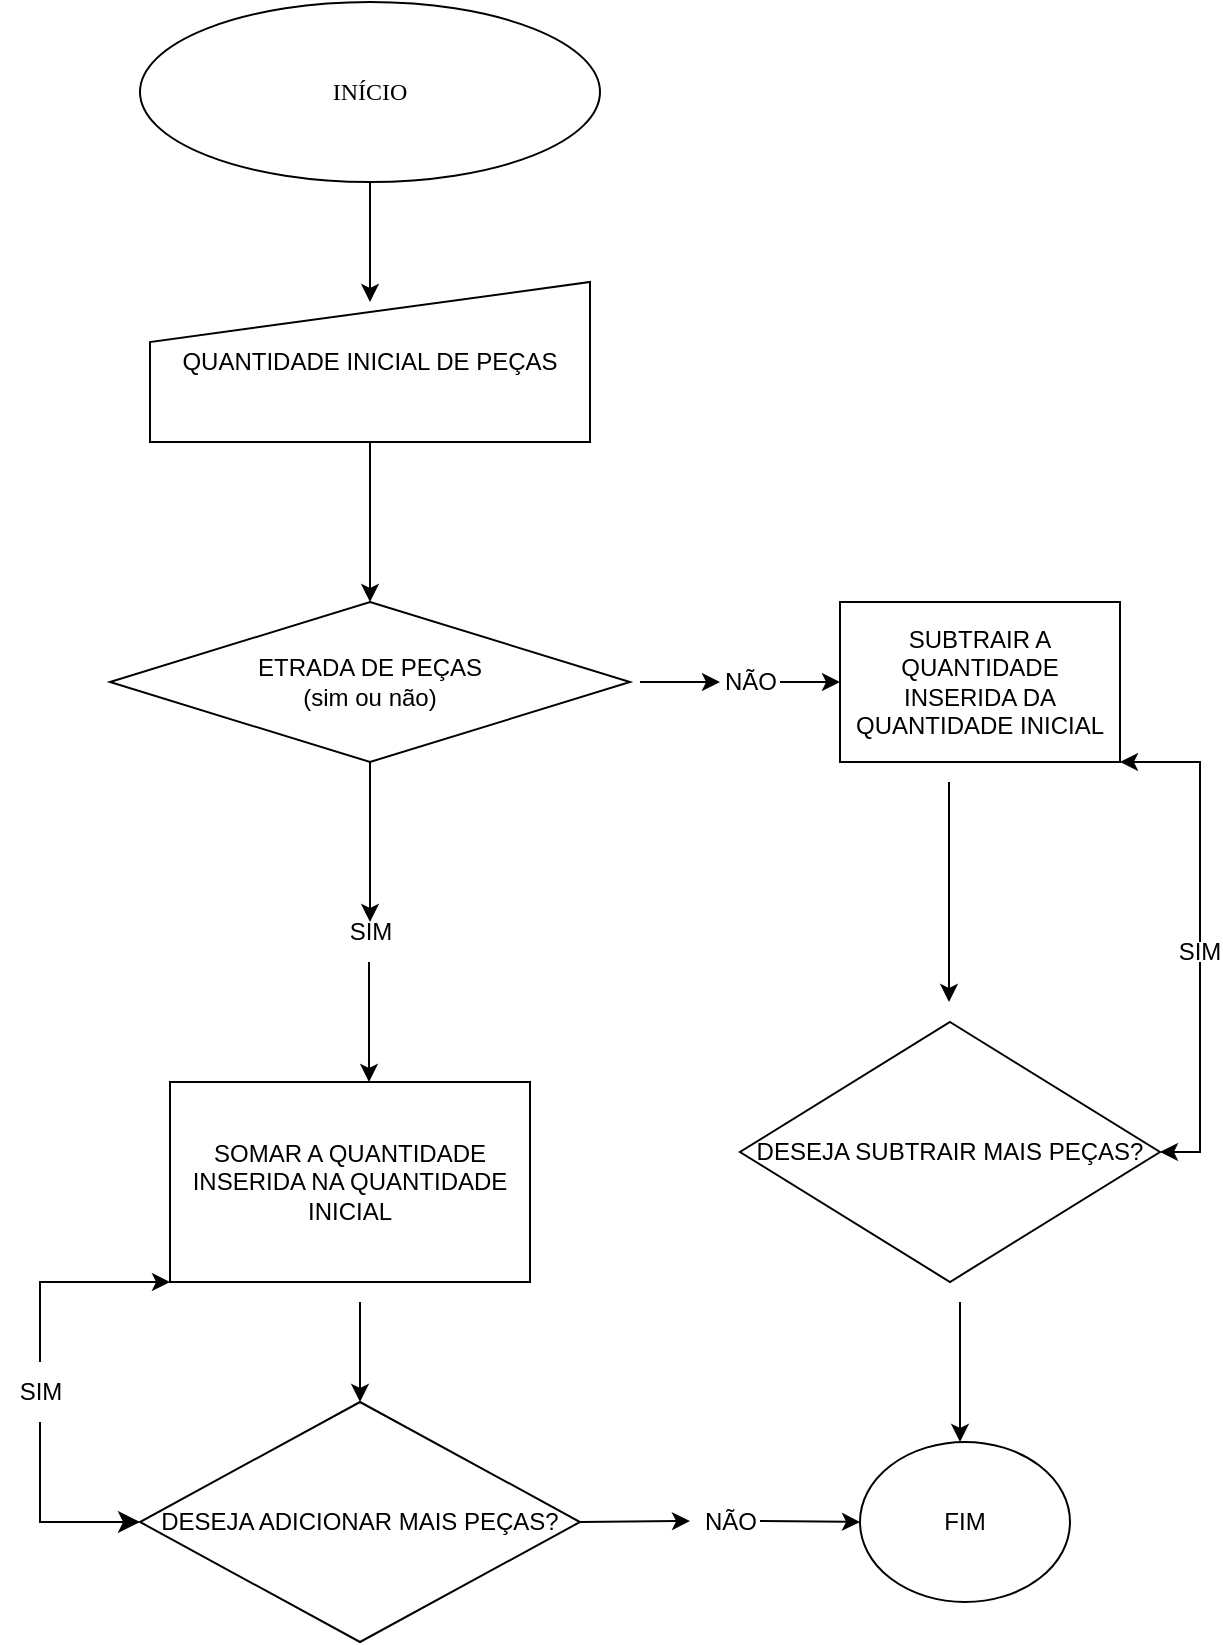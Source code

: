 <mxfile version="21.1.5" type="github">
  <diagram name="Página-1" id="MouZCdv_fQstmHeJiZAE">
    <mxGraphModel dx="880" dy="484" grid="1" gridSize="10" guides="1" tooltips="1" connect="1" arrows="1" fold="1" page="1" pageScale="1" pageWidth="827" pageHeight="1169" math="0" shadow="0">
      <root>
        <mxCell id="0" />
        <mxCell id="1" parent="0" />
        <mxCell id="eXTA1GbC5jN7Lx20zsr0-10" value="" style="edgeStyle=orthogonalEdgeStyle;rounded=0;orthogonalLoop=1;jettySize=auto;html=1;" edge="1" parent="1" source="eXTA1GbC5jN7Lx20zsr0-1">
          <mxGeometry relative="1" as="geometry">
            <mxPoint x="385" y="160" as="targetPoint" />
          </mxGeometry>
        </mxCell>
        <mxCell id="eXTA1GbC5jN7Lx20zsr0-1" value="&lt;font face=&quot;Times New Roman&quot;&gt;&lt;font style=&quot;vertical-align: inherit;&quot;&gt;&lt;font style=&quot;vertical-align: inherit;&quot;&gt;INÍCIO&lt;/font&gt;&lt;/font&gt;&lt;/font&gt;" style="ellipse;whiteSpace=wrap;html=1;" vertex="1" parent="1">
          <mxGeometry x="270" y="10" width="230" height="90" as="geometry" />
        </mxCell>
        <mxCell id="eXTA1GbC5jN7Lx20zsr0-11" value="&lt;font style=&quot;vertical-align: inherit;&quot;&gt;&lt;font style=&quot;vertical-align: inherit;&quot;&gt;QUANTIDADE INICIAL DE PEÇAS&lt;/font&gt;&lt;/font&gt;" style="shape=manualInput;whiteSpace=wrap;html=1;fillColor=none;" vertex="1" parent="1">
          <mxGeometry x="275" y="150" width="220" height="80" as="geometry" />
        </mxCell>
        <mxCell id="eXTA1GbC5jN7Lx20zsr0-23" value="" style="edgeStyle=none;orthogonalLoop=1;jettySize=auto;html=1;rounded=0;exitX=0.5;exitY=1;exitDx=0;exitDy=0;" edge="1" parent="1" source="eXTA1GbC5jN7Lx20zsr0-11">
          <mxGeometry width="100" relative="1" as="geometry">
            <mxPoint x="380" y="250" as="sourcePoint" />
            <mxPoint x="385" y="310" as="targetPoint" />
            <Array as="points" />
          </mxGeometry>
        </mxCell>
        <mxCell id="eXTA1GbC5jN7Lx20zsr0-24" value="&lt;font style=&quot;vertical-align: inherit;&quot;&gt;&lt;font style=&quot;vertical-align: inherit;&quot;&gt;&lt;font style=&quot;vertical-align: inherit;&quot;&gt;&lt;font style=&quot;vertical-align: inherit;&quot;&gt;ETRADA DE PEÇAS &lt;br&gt;(sim ou não)&lt;/font&gt;&lt;/font&gt;&lt;/font&gt;&lt;/font&gt;" style="rhombus;whiteSpace=wrap;html=1;" vertex="1" parent="1">
          <mxGeometry x="255" y="310" width="260" height="80" as="geometry" />
        </mxCell>
        <mxCell id="eXTA1GbC5jN7Lx20zsr0-35" value="" style="edgeStyle=none;orthogonalLoop=1;jettySize=auto;html=1;rounded=0;exitX=0.5;exitY=1;exitDx=0;exitDy=0;" edge="1" parent="1" source="eXTA1GbC5jN7Lx20zsr0-24">
          <mxGeometry width="80" relative="1" as="geometry">
            <mxPoint x="390" y="400" as="sourcePoint" />
            <mxPoint x="385" y="470" as="targetPoint" />
            <Array as="points" />
          </mxGeometry>
        </mxCell>
        <mxCell id="eXTA1GbC5jN7Lx20zsr0-36" value="&lt;font style=&quot;vertical-align: inherit;&quot;&gt;&lt;font style=&quot;vertical-align: inherit;&quot;&gt;&lt;font style=&quot;vertical-align: inherit;&quot;&gt;&lt;font style=&quot;vertical-align: inherit;&quot;&gt;&lt;font style=&quot;vertical-align: inherit;&quot;&gt;&lt;font style=&quot;vertical-align: inherit;&quot;&gt;&lt;font style=&quot;vertical-align: inherit;&quot;&gt;&lt;font style=&quot;vertical-align: inherit;&quot;&gt;SIM&lt;/font&gt;&lt;/font&gt;&lt;/font&gt;&lt;/font&gt;&lt;/font&gt;&lt;/font&gt;&lt;/font&gt;&lt;/font&gt;" style="text;html=1;align=center;verticalAlign=middle;resizable=0;points=[];autosize=1;strokeColor=none;fillColor=none;" vertex="1" parent="1">
          <mxGeometry x="365" y="460" width="40" height="30" as="geometry" />
        </mxCell>
        <mxCell id="eXTA1GbC5jN7Lx20zsr0-38" value="" style="edgeStyle=none;orthogonalLoop=1;jettySize=auto;html=1;rounded=0;" edge="1" parent="1">
          <mxGeometry width="80" relative="1" as="geometry">
            <mxPoint x="384.5" y="490" as="sourcePoint" />
            <mxPoint x="384.5" y="550" as="targetPoint" />
            <Array as="points" />
          </mxGeometry>
        </mxCell>
        <mxCell id="eXTA1GbC5jN7Lx20zsr0-39" value="&lt;font style=&quot;vertical-align: inherit;&quot;&gt;&lt;font style=&quot;vertical-align: inherit;&quot;&gt;&lt;font style=&quot;vertical-align: inherit;&quot;&gt;&lt;font style=&quot;vertical-align: inherit;&quot;&gt;SOMAR A QUANTIDADE INSERIDA NA QUANTIDADE INICIAL&lt;/font&gt;&lt;/font&gt;&lt;/font&gt;&lt;/font&gt;" style="rounded=0;whiteSpace=wrap;html=1;" vertex="1" parent="1">
          <mxGeometry x="285" y="550" width="180" height="100" as="geometry" />
        </mxCell>
        <mxCell id="eXTA1GbC5jN7Lx20zsr0-40" value="" style="edgeStyle=none;orthogonalLoop=1;jettySize=auto;html=1;rounded=0;" edge="1" parent="1">
          <mxGeometry width="80" relative="1" as="geometry">
            <mxPoint x="380" y="660" as="sourcePoint" />
            <mxPoint x="380" y="710" as="targetPoint" />
            <Array as="points" />
          </mxGeometry>
        </mxCell>
        <mxCell id="eXTA1GbC5jN7Lx20zsr0-43" value="&lt;font style=&quot;vertical-align: inherit;&quot;&gt;&lt;font style=&quot;vertical-align: inherit;&quot;&gt;DESEJA ADICIONAR MAIS PEÇAS?&lt;/font&gt;&lt;/font&gt;" style="rhombus;whiteSpace=wrap;html=1;" vertex="1" parent="1">
          <mxGeometry x="270" y="710" width="220" height="120" as="geometry" />
        </mxCell>
        <mxCell id="eXTA1GbC5jN7Lx20zsr0-47" value="" style="edgeStyle=none;orthogonalLoop=1;jettySize=auto;html=1;rounded=0;exitX=1;exitY=0.5;exitDx=0;exitDy=0;" edge="1" parent="1" source="eXTA1GbC5jN7Lx20zsr0-43">
          <mxGeometry width="80" relative="1" as="geometry">
            <mxPoint x="500" y="770" as="sourcePoint" />
            <mxPoint x="545" y="769.5" as="targetPoint" />
            <Array as="points" />
          </mxGeometry>
        </mxCell>
        <mxCell id="eXTA1GbC5jN7Lx20zsr0-51" value="&lt;font style=&quot;vertical-align: inherit;&quot;&gt;&lt;font style=&quot;vertical-align: inherit;&quot;&gt;&lt;font style=&quot;vertical-align: inherit;&quot;&gt;&lt;font style=&quot;vertical-align: inherit;&quot;&gt;&lt;font style=&quot;vertical-align: inherit;&quot;&gt;&lt;font style=&quot;vertical-align: inherit;&quot;&gt;&lt;font style=&quot;vertical-align: inherit;&quot;&gt;&lt;font style=&quot;vertical-align: inherit;&quot;&gt;&lt;font style=&quot;vertical-align: inherit;&quot;&gt;&lt;font style=&quot;vertical-align: inherit;&quot;&gt;&lt;font style=&quot;vertical-align: inherit;&quot;&gt;&lt;font style=&quot;vertical-align: inherit;&quot;&gt;&lt;font style=&quot;vertical-align: inherit;&quot;&gt;&lt;font style=&quot;vertical-align: inherit;&quot;&gt;NÃO&lt;/font&gt;&lt;/font&gt;&lt;/font&gt;&lt;/font&gt;&lt;/font&gt;&lt;/font&gt;&lt;/font&gt;&lt;/font&gt;&lt;/font&gt;&lt;/font&gt;&lt;/font&gt;&lt;/font&gt;&lt;/font&gt;&lt;/font&gt;" style="text;html=1;align=center;verticalAlign=middle;resizable=0;points=[];autosize=1;strokeColor=none;fillColor=none;" vertex="1" parent="1">
          <mxGeometry x="540" y="755" width="50" height="30" as="geometry" />
        </mxCell>
        <mxCell id="eXTA1GbC5jN7Lx20zsr0-54" value="" style="edgeStyle=none;orthogonalLoop=1;jettySize=auto;html=1;rounded=0;" edge="1" parent="1">
          <mxGeometry width="80" relative="1" as="geometry">
            <mxPoint x="520" y="350" as="sourcePoint" />
            <mxPoint x="560" y="350" as="targetPoint" />
            <Array as="points" />
          </mxGeometry>
        </mxCell>
        <mxCell id="eXTA1GbC5jN7Lx20zsr0-55" value="&lt;font style=&quot;vertical-align: inherit;&quot;&gt;&lt;font style=&quot;vertical-align: inherit;&quot;&gt;&lt;font style=&quot;vertical-align: inherit;&quot;&gt;&lt;font style=&quot;vertical-align: inherit;&quot;&gt;NÃO&lt;/font&gt;&lt;/font&gt;&lt;/font&gt;&lt;/font&gt;" style="text;html=1;align=center;verticalAlign=middle;resizable=0;points=[];autosize=1;strokeColor=none;fillColor=none;" vertex="1" parent="1">
          <mxGeometry x="550" y="335" width="50" height="30" as="geometry" />
        </mxCell>
        <mxCell id="eXTA1GbC5jN7Lx20zsr0-56" value="" style="edgeStyle=none;orthogonalLoop=1;jettySize=auto;html=1;rounded=0;" edge="1" parent="1">
          <mxGeometry width="80" relative="1" as="geometry">
            <mxPoint x="590" y="350" as="sourcePoint" />
            <mxPoint x="620" y="350" as="targetPoint" />
            <Array as="points" />
          </mxGeometry>
        </mxCell>
        <mxCell id="eXTA1GbC5jN7Lx20zsr0-57" value="&lt;font style=&quot;vertical-align: inherit;&quot;&gt;&lt;font style=&quot;vertical-align: inherit;&quot;&gt;SUBTRAIR A QUANTIDADE INSERIDA DA QUANTIDADE INICIAL&lt;/font&gt;&lt;/font&gt;" style="whiteSpace=wrap;html=1;" vertex="1" parent="1">
          <mxGeometry x="620" y="310" width="140" height="80" as="geometry" />
        </mxCell>
        <mxCell id="eXTA1GbC5jN7Lx20zsr0-65" value="" style="edgeStyle=none;orthogonalLoop=1;jettySize=auto;html=1;rounded=0;entryX=0;entryY=0.5;entryDx=0;entryDy=0;" edge="1" parent="1" target="eXTA1GbC5jN7Lx20zsr0-108">
          <mxGeometry width="80" relative="1" as="geometry">
            <mxPoint x="580" y="769.5" as="sourcePoint" />
            <mxPoint x="600" y="769.5" as="targetPoint" />
            <Array as="points" />
          </mxGeometry>
        </mxCell>
        <mxCell id="eXTA1GbC5jN7Lx20zsr0-67" value="" style="edgeStyle=none;orthogonalLoop=1;jettySize=auto;html=1;rounded=0;" edge="1" parent="1">
          <mxGeometry width="100" relative="1" as="geometry">
            <mxPoint x="674.5" y="400" as="sourcePoint" />
            <mxPoint x="674.5" y="510" as="targetPoint" />
            <Array as="points">
              <mxPoint x="674.5" y="460" />
            </Array>
          </mxGeometry>
        </mxCell>
        <mxCell id="eXTA1GbC5jN7Lx20zsr0-69" value="&lt;font style=&quot;vertical-align: inherit;&quot;&gt;&lt;font style=&quot;vertical-align: inherit;&quot;&gt;&lt;font style=&quot;vertical-align: inherit;&quot;&gt;&lt;font style=&quot;vertical-align: inherit;&quot;&gt;DESEJA SUBTRAIR MAIS PEÇAS?&lt;/font&gt;&lt;/font&gt;&lt;/font&gt;&lt;/font&gt;" style="rhombus;whiteSpace=wrap;html=1;" vertex="1" parent="1">
          <mxGeometry x="570" y="520" width="210" height="130" as="geometry" />
        </mxCell>
        <mxCell id="eXTA1GbC5jN7Lx20zsr0-77" value="" style="edgeStyle=orthogonalEdgeStyle;rounded=0;orthogonalLoop=1;jettySize=auto;html=1;entryX=1;entryY=1;entryDx=0;entryDy=0;" edge="1" parent="1" source="eXTA1GbC5jN7Lx20zsr0-76" target="eXTA1GbC5jN7Lx20zsr0-57">
          <mxGeometry relative="1" as="geometry">
            <mxPoint x="770" y="390" as="targetPoint" />
            <Array as="points">
              <mxPoint x="800" y="390" />
            </Array>
          </mxGeometry>
        </mxCell>
        <mxCell id="eXTA1GbC5jN7Lx20zsr0-76" value="&lt;font style=&quot;vertical-align: inherit;&quot;&gt;&lt;font style=&quot;vertical-align: inherit;&quot;&gt;&lt;font style=&quot;vertical-align: inherit;&quot;&gt;&lt;font style=&quot;vertical-align: inherit;&quot;&gt;SIM&lt;/font&gt;&lt;/font&gt;&lt;/font&gt;&lt;/font&gt;" style="text;strokeColor=none;align=center;fillColor=none;html=1;verticalAlign=middle;whiteSpace=wrap;rounded=0;" vertex="1" parent="1">
          <mxGeometry x="790" y="480" width="20" height="10" as="geometry" />
        </mxCell>
        <mxCell id="eXTA1GbC5jN7Lx20zsr0-91" value="" style="edgeStyle=orthogonalEdgeStyle;orthogonalLoop=1;jettySize=auto;html=1;rounded=0;entryX=1;entryY=0.5;entryDx=0;entryDy=0;exitX=0.5;exitY=1;exitDx=0;exitDy=0;" edge="1" parent="1" source="eXTA1GbC5jN7Lx20zsr0-76" target="eXTA1GbC5jN7Lx20zsr0-69">
          <mxGeometry width="80" relative="1" as="geometry">
            <mxPoint x="800" y="510" as="sourcePoint" />
            <mxPoint x="790" y="590" as="targetPoint" />
            <Array as="points">
              <mxPoint x="800" y="585" />
            </Array>
          </mxGeometry>
        </mxCell>
        <mxCell id="eXTA1GbC5jN7Lx20zsr0-104" value="" style="edgeStyle=none;orthogonalLoop=1;jettySize=auto;html=1;rounded=0;" edge="1" parent="1">
          <mxGeometry width="100" relative="1" as="geometry">
            <mxPoint x="680" y="660" as="sourcePoint" />
            <mxPoint x="680" y="730" as="targetPoint" />
            <Array as="points" />
          </mxGeometry>
        </mxCell>
        <mxCell id="eXTA1GbC5jN7Lx20zsr0-106" value="" style="ellipse;whiteSpace=wrap;html=1;" vertex="1" parent="1">
          <mxGeometry x="470" y="600" height="10" as="geometry" />
        </mxCell>
        <mxCell id="eXTA1GbC5jN7Lx20zsr0-109" value="" style="edgeStyle=orthogonalEdgeStyle;rounded=0;orthogonalLoop=1;jettySize=auto;html=1;" edge="1" parent="1" source="eXTA1GbC5jN7Lx20zsr0-107" target="eXTA1GbC5jN7Lx20zsr0-108">
          <mxGeometry relative="1" as="geometry" />
        </mxCell>
        <mxCell id="eXTA1GbC5jN7Lx20zsr0-107" value="" style="ellipse;whiteSpace=wrap;html=1;" vertex="1" parent="1">
          <mxGeometry x="610" y="800" width="190" as="geometry" />
        </mxCell>
        <mxCell id="eXTA1GbC5jN7Lx20zsr0-108" value="FIM" style="ellipse;whiteSpace=wrap;html=1;" vertex="1" parent="1">
          <mxGeometry x="630" y="730" width="105" height="80" as="geometry" />
        </mxCell>
        <mxCell id="eXTA1GbC5jN7Lx20zsr0-113" value="SIM" style="text;html=1;align=center;verticalAlign=middle;resizable=0;points=[];autosize=1;strokeColor=none;fillColor=none;" vertex="1" parent="1">
          <mxGeometry x="200" y="690" width="40" height="30" as="geometry" />
        </mxCell>
        <mxCell id="eXTA1GbC5jN7Lx20zsr0-117" value="" style="edgeStyle=segmentEdgeStyle;endArrow=classic;html=1;curved=0;rounded=0;endSize=8;startSize=8;sourcePerimeterSpacing=0;targetPerimeterSpacing=0;" edge="1" parent="1">
          <mxGeometry width="100" relative="1" as="geometry">
            <mxPoint x="220" y="720" as="sourcePoint" />
            <mxPoint x="270" y="770" as="targetPoint" />
            <Array as="points">
              <mxPoint x="220" y="770" />
            </Array>
          </mxGeometry>
        </mxCell>
        <mxCell id="eXTA1GbC5jN7Lx20zsr0-124" value="" style="edgeStyle=none;orthogonalLoop=1;jettySize=auto;html=1;rounded=0;entryX=0;entryY=1;entryDx=0;entryDy=0;" edge="1" parent="1" target="eXTA1GbC5jN7Lx20zsr0-39">
          <mxGeometry width="80" relative="1" as="geometry">
            <mxPoint x="220" y="660" as="sourcePoint" />
            <mxPoint x="280" y="650" as="targetPoint" />
            <Array as="points">
              <mxPoint x="220" y="690" />
              <mxPoint x="220" y="650" />
            </Array>
          </mxGeometry>
        </mxCell>
      </root>
    </mxGraphModel>
  </diagram>
</mxfile>
